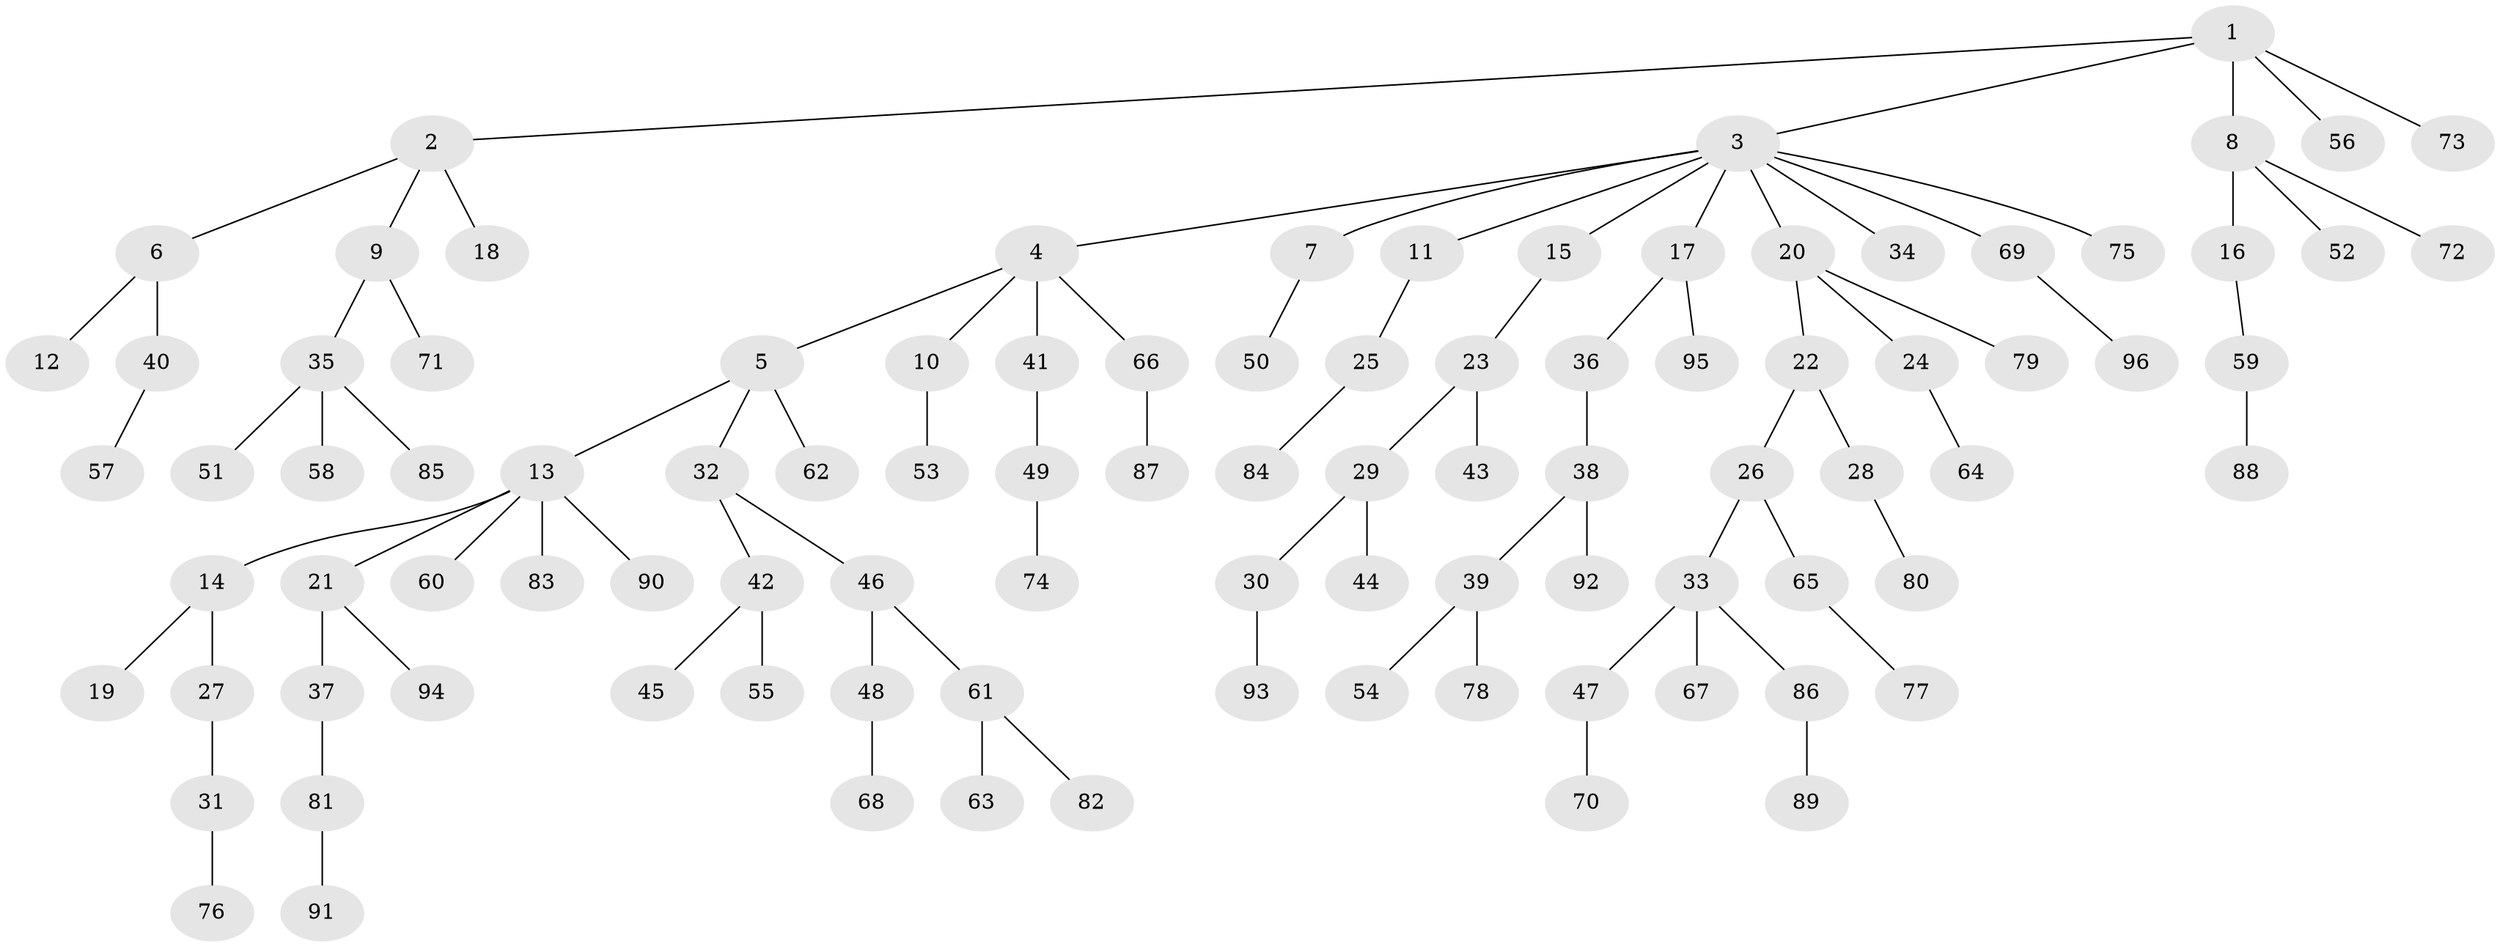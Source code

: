 // coarse degree distribution, {7: 0.014925373134328358, 10: 0.014925373134328358, 5: 0.04477611940298507, 4: 0.04477611940298507, 3: 0.13432835820895522, 2: 0.16417910447761194, 1: 0.582089552238806}
// Generated by graph-tools (version 1.1) at 2025/19/03/04/25 18:19:22]
// undirected, 96 vertices, 95 edges
graph export_dot {
graph [start="1"]
  node [color=gray90,style=filled];
  1;
  2;
  3;
  4;
  5;
  6;
  7;
  8;
  9;
  10;
  11;
  12;
  13;
  14;
  15;
  16;
  17;
  18;
  19;
  20;
  21;
  22;
  23;
  24;
  25;
  26;
  27;
  28;
  29;
  30;
  31;
  32;
  33;
  34;
  35;
  36;
  37;
  38;
  39;
  40;
  41;
  42;
  43;
  44;
  45;
  46;
  47;
  48;
  49;
  50;
  51;
  52;
  53;
  54;
  55;
  56;
  57;
  58;
  59;
  60;
  61;
  62;
  63;
  64;
  65;
  66;
  67;
  68;
  69;
  70;
  71;
  72;
  73;
  74;
  75;
  76;
  77;
  78;
  79;
  80;
  81;
  82;
  83;
  84;
  85;
  86;
  87;
  88;
  89;
  90;
  91;
  92;
  93;
  94;
  95;
  96;
  1 -- 2;
  1 -- 3;
  1 -- 8;
  1 -- 56;
  1 -- 73;
  2 -- 6;
  2 -- 9;
  2 -- 18;
  3 -- 4;
  3 -- 7;
  3 -- 11;
  3 -- 15;
  3 -- 17;
  3 -- 20;
  3 -- 34;
  3 -- 69;
  3 -- 75;
  4 -- 5;
  4 -- 10;
  4 -- 41;
  4 -- 66;
  5 -- 13;
  5 -- 32;
  5 -- 62;
  6 -- 12;
  6 -- 40;
  7 -- 50;
  8 -- 16;
  8 -- 52;
  8 -- 72;
  9 -- 35;
  9 -- 71;
  10 -- 53;
  11 -- 25;
  13 -- 14;
  13 -- 21;
  13 -- 60;
  13 -- 83;
  13 -- 90;
  14 -- 19;
  14 -- 27;
  15 -- 23;
  16 -- 59;
  17 -- 36;
  17 -- 95;
  20 -- 22;
  20 -- 24;
  20 -- 79;
  21 -- 37;
  21 -- 94;
  22 -- 26;
  22 -- 28;
  23 -- 29;
  23 -- 43;
  24 -- 64;
  25 -- 84;
  26 -- 33;
  26 -- 65;
  27 -- 31;
  28 -- 80;
  29 -- 30;
  29 -- 44;
  30 -- 93;
  31 -- 76;
  32 -- 42;
  32 -- 46;
  33 -- 47;
  33 -- 67;
  33 -- 86;
  35 -- 51;
  35 -- 58;
  35 -- 85;
  36 -- 38;
  37 -- 81;
  38 -- 39;
  38 -- 92;
  39 -- 54;
  39 -- 78;
  40 -- 57;
  41 -- 49;
  42 -- 45;
  42 -- 55;
  46 -- 48;
  46 -- 61;
  47 -- 70;
  48 -- 68;
  49 -- 74;
  59 -- 88;
  61 -- 63;
  61 -- 82;
  65 -- 77;
  66 -- 87;
  69 -- 96;
  81 -- 91;
  86 -- 89;
}
